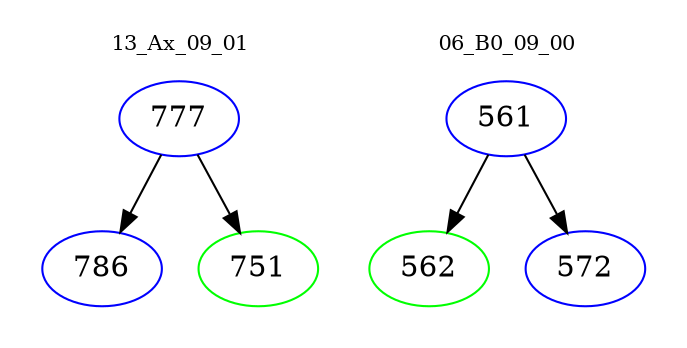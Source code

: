 digraph{
subgraph cluster_0 {
color = white
label = "13_Ax_09_01";
fontsize=10;
T0_777 [label="777", color="blue"]
T0_777 -> T0_786 [color="black"]
T0_786 [label="786", color="blue"]
T0_777 -> T0_751 [color="black"]
T0_751 [label="751", color="green"]
}
subgraph cluster_1 {
color = white
label = "06_B0_09_00";
fontsize=10;
T1_561 [label="561", color="blue"]
T1_561 -> T1_562 [color="black"]
T1_562 [label="562", color="green"]
T1_561 -> T1_572 [color="black"]
T1_572 [label="572", color="blue"]
}
}
